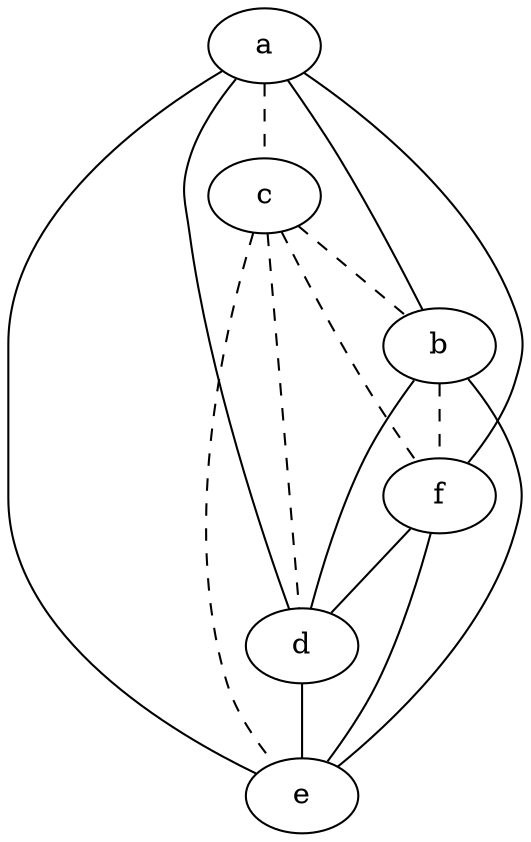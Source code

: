 strict graph "" {
a;
c;
b;
f;
d;
e;
a -- c  [color=black, style=dashed];
a -- b  [color=black, style=solid];
a -- f  [color=black, style=solid];
a -- d  [color=black, style=solid];
a -- e  [color=black, style=solid];
c -- b  [color=black, style=dashed];
c -- f  [color=black, style=dashed];
c -- d  [color=black, style=dashed];
c -- e  [color=black, style=dashed];
b -- f  [color=black, style=dashed];
b -- d  [color=black, style=solid];
b -- e  [color=black, style=solid];
f -- d  [color=black, style=solid];
f -- e  [color=black, style=solid];
d -- e  [color=black, style=solid];
}
